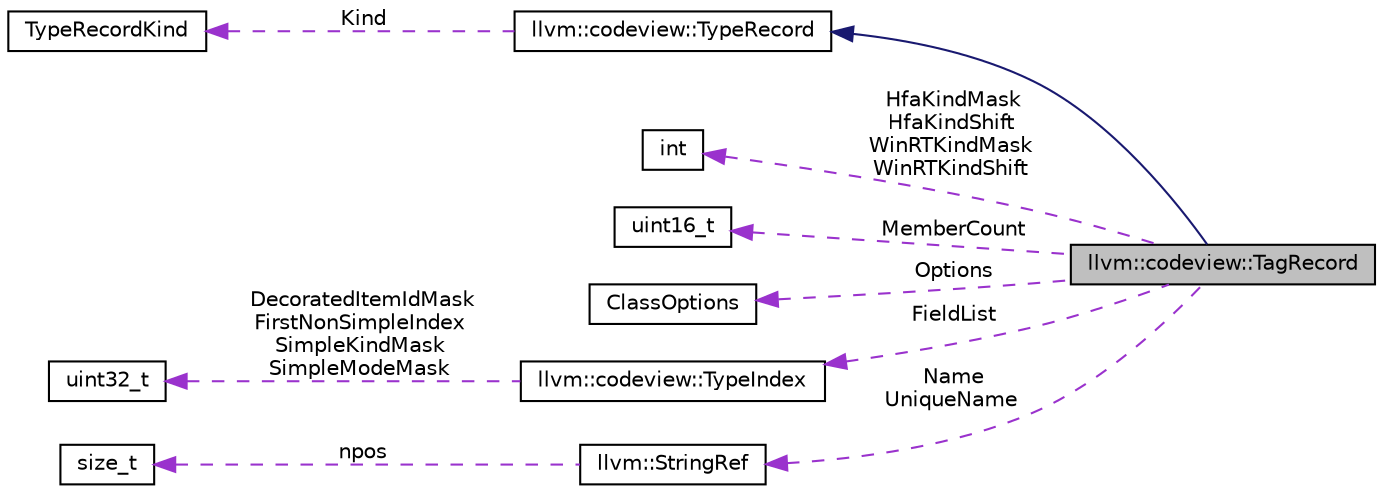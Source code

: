 digraph "llvm::codeview::TagRecord"
{
 // LATEX_PDF_SIZE
  bgcolor="transparent";
  edge [fontname="Helvetica",fontsize="10",labelfontname="Helvetica",labelfontsize="10"];
  node [fontname="Helvetica",fontsize="10",shape="box"];
  rankdir="LR";
  Node1 [label="llvm::codeview::TagRecord",height=0.2,width=0.4,color="black", fillcolor="grey75", style="filled", fontcolor="black",tooltip=" "];
  Node2 -> Node1 [dir="back",color="midnightblue",fontsize="10",style="solid",fontname="Helvetica"];
  Node2 [label="llvm::codeview::TypeRecord",height=0.2,width=0.4,color="black",URL="$classllvm_1_1codeview_1_1TypeRecord.html",tooltip=" "];
  Node3 -> Node2 [dir="back",color="darkorchid3",fontsize="10",style="dashed",label=" Kind" ,fontname="Helvetica"];
  Node3 [label="TypeRecordKind",height=0.2,width=0.4,color="black",tooltip=" "];
  Node4 -> Node1 [dir="back",color="darkorchid3",fontsize="10",style="dashed",label=" HfaKindMask\nHfaKindShift\nWinRTKindMask\nWinRTKindShift" ,fontname="Helvetica"];
  Node4 [label="int",height=0.2,width=0.4,color="black",tooltip=" "];
  Node5 -> Node1 [dir="back",color="darkorchid3",fontsize="10",style="dashed",label=" MemberCount" ,fontname="Helvetica"];
  Node5 [label="uint16_t",height=0.2,width=0.4,color="black",tooltip=" "];
  Node6 -> Node1 [dir="back",color="darkorchid3",fontsize="10",style="dashed",label=" Options" ,fontname="Helvetica"];
  Node6 [label="ClassOptions",height=0.2,width=0.4,color="black",tooltip=" "];
  Node7 -> Node1 [dir="back",color="darkorchid3",fontsize="10",style="dashed",label=" FieldList" ,fontname="Helvetica"];
  Node7 [label="llvm::codeview::TypeIndex",height=0.2,width=0.4,color="black",URL="$classllvm_1_1codeview_1_1TypeIndex.html",tooltip="A 32-bit type reference."];
  Node8 -> Node7 [dir="back",color="darkorchid3",fontsize="10",style="dashed",label=" DecoratedItemIdMask\nFirstNonSimpleIndex\nSimpleKindMask\nSimpleModeMask" ,fontname="Helvetica"];
  Node8 [label="uint32_t",height=0.2,width=0.4,color="black",URL="$classuint32__t.html",tooltip=" "];
  Node9 -> Node1 [dir="back",color="darkorchid3",fontsize="10",style="dashed",label=" Name\nUniqueName" ,fontname="Helvetica"];
  Node9 [label="llvm::StringRef",height=0.2,width=0.4,color="black",URL="$classllvm_1_1StringRef.html",tooltip="StringRef - Represent a constant reference to a string, i.e."];
  Node10 -> Node9 [dir="back",color="darkorchid3",fontsize="10",style="dashed",label=" npos" ,fontname="Helvetica"];
  Node10 [label="size_t",height=0.2,width=0.4,color="black",URL="$classsize__t.html",tooltip=" "];
}
